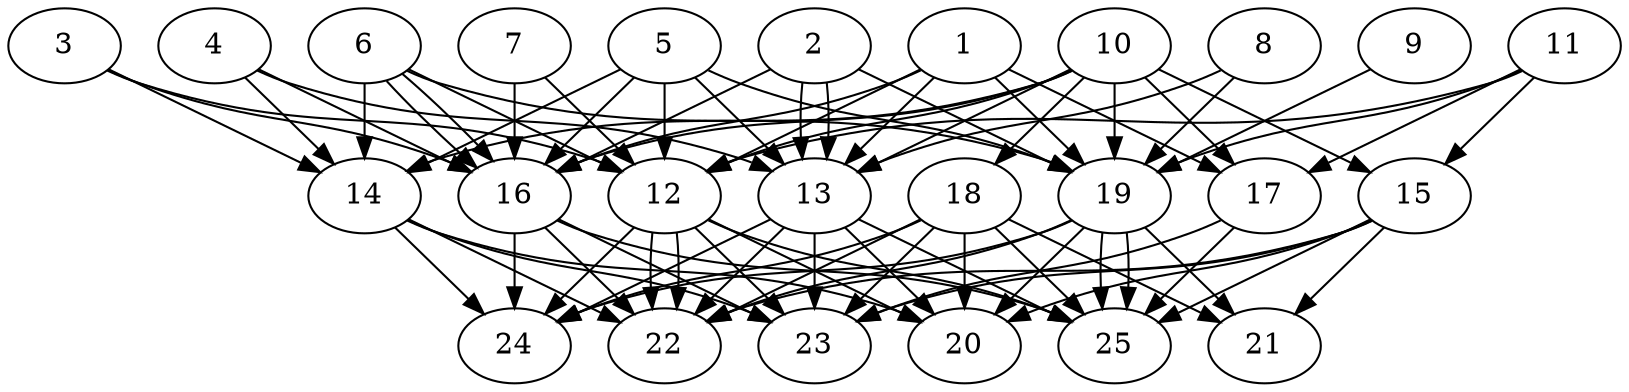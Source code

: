 // DAG automatically generated by daggen at Thu Oct  3 14:00:40 2019
// ./daggen --dot -n 25 --ccr 0.5 --fat 0.7 --regular 0.7 --density 0.9 --mindata 5242880 --maxdata 52428800 
digraph G {
  1 [size="92649472", alpha="0.09", expect_size="46324736"] 
  1 -> 12 [size ="46324736"]
  1 -> 13 [size ="46324736"]
  1 -> 16 [size ="46324736"]
  1 -> 17 [size ="46324736"]
  1 -> 19 [size ="46324736"]
  2 [size="28057600", alpha="0.09", expect_size="14028800"] 
  2 -> 13 [size ="14028800"]
  2 -> 13 [size ="14028800"]
  2 -> 16 [size ="14028800"]
  2 -> 19 [size ="14028800"]
  3 [size="59478016", alpha="0.08", expect_size="29739008"] 
  3 -> 12 [size ="29739008"]
  3 -> 14 [size ="29739008"]
  3 -> 16 [size ="29739008"]
  4 [size="69324800", alpha="0.09", expect_size="34662400"] 
  4 -> 13 [size ="34662400"]
  4 -> 14 [size ="34662400"]
  4 -> 16 [size ="34662400"]
  5 [size="39514112", alpha="0.09", expect_size="19757056"] 
  5 -> 12 [size ="19757056"]
  5 -> 13 [size ="19757056"]
  5 -> 14 [size ="19757056"]
  5 -> 16 [size ="19757056"]
  5 -> 19 [size ="19757056"]
  6 [size="44011520", alpha="0.06", expect_size="22005760"] 
  6 -> 12 [size ="22005760"]
  6 -> 14 [size ="22005760"]
  6 -> 16 [size ="22005760"]
  6 -> 16 [size ="22005760"]
  6 -> 19 [size ="22005760"]
  7 [size="86188032", alpha="0.12", expect_size="43094016"] 
  7 -> 12 [size ="43094016"]
  7 -> 16 [size ="43094016"]
  8 [size="15581184", alpha="0.09", expect_size="7790592"] 
  8 -> 13 [size ="7790592"]
  8 -> 19 [size ="7790592"]
  9 [size="73973760", alpha="0.08", expect_size="36986880"] 
  9 -> 19 [size ="36986880"]
  10 [size="39999488", alpha="0.17", expect_size="19999744"] 
  10 -> 12 [size ="19999744"]
  10 -> 13 [size ="19999744"]
  10 -> 14 [size ="19999744"]
  10 -> 15 [size ="19999744"]
  10 -> 16 [size ="19999744"]
  10 -> 17 [size ="19999744"]
  10 -> 18 [size ="19999744"]
  10 -> 19 [size ="19999744"]
  11 [size="89903104", alpha="0.05", expect_size="44951552"] 
  11 -> 12 [size ="44951552"]
  11 -> 15 [size ="44951552"]
  11 -> 17 [size ="44951552"]
  11 -> 19 [size ="44951552"]
  12 [size="36354048", alpha="0.11", expect_size="18177024"] 
  12 -> 20 [size ="18177024"]
  12 -> 22 [size ="18177024"]
  12 -> 22 [size ="18177024"]
  12 -> 23 [size ="18177024"]
  12 -> 24 [size ="18177024"]
  12 -> 25 [size ="18177024"]
  13 [size="76756992", alpha="0.06", expect_size="38378496"] 
  13 -> 20 [size ="38378496"]
  13 -> 22 [size ="38378496"]
  13 -> 23 [size ="38378496"]
  13 -> 24 [size ="38378496"]
  13 -> 25 [size ="38378496"]
  14 [size="19431424", alpha="0.05", expect_size="9715712"] 
  14 -> 20 [size ="9715712"]
  14 -> 22 [size ="9715712"]
  14 -> 23 [size ="9715712"]
  14 -> 24 [size ="9715712"]
  15 [size="60680192", alpha="0.19", expect_size="30340096"] 
  15 -> 20 [size ="30340096"]
  15 -> 21 [size ="30340096"]
  15 -> 22 [size ="30340096"]
  15 -> 23 [size ="30340096"]
  15 -> 25 [size ="30340096"]
  16 [size="103774208", alpha="0.12", expect_size="51887104"] 
  16 -> 22 [size ="51887104"]
  16 -> 23 [size ="51887104"]
  16 -> 24 [size ="51887104"]
  16 -> 25 [size ="51887104"]
  17 [size="37396480", alpha="0.06", expect_size="18698240"] 
  17 -> 23 [size ="18698240"]
  17 -> 25 [size ="18698240"]
  18 [size="95856640", alpha="0.16", expect_size="47928320"] 
  18 -> 20 [size ="47928320"]
  18 -> 21 [size ="47928320"]
  18 -> 22 [size ="47928320"]
  18 -> 23 [size ="47928320"]
  18 -> 24 [size ="47928320"]
  18 -> 25 [size ="47928320"]
  19 [size="43485184", alpha="0.08", expect_size="21742592"] 
  19 -> 20 [size ="21742592"]
  19 -> 21 [size ="21742592"]
  19 -> 22 [size ="21742592"]
  19 -> 24 [size ="21742592"]
  19 -> 25 [size ="21742592"]
  19 -> 25 [size ="21742592"]
  20 [size="79036416", alpha="0.18", expect_size="39518208"] 
  21 [size="64894976", alpha="0.06", expect_size="32447488"] 
  22 [size="89001984", alpha="0.17", expect_size="44500992"] 
  23 [size="45502464", alpha="0.19", expect_size="22751232"] 
  24 [size="71827456", alpha="0.13", expect_size="35913728"] 
  25 [size="93898752", alpha="0.14", expect_size="46949376"] 
}
